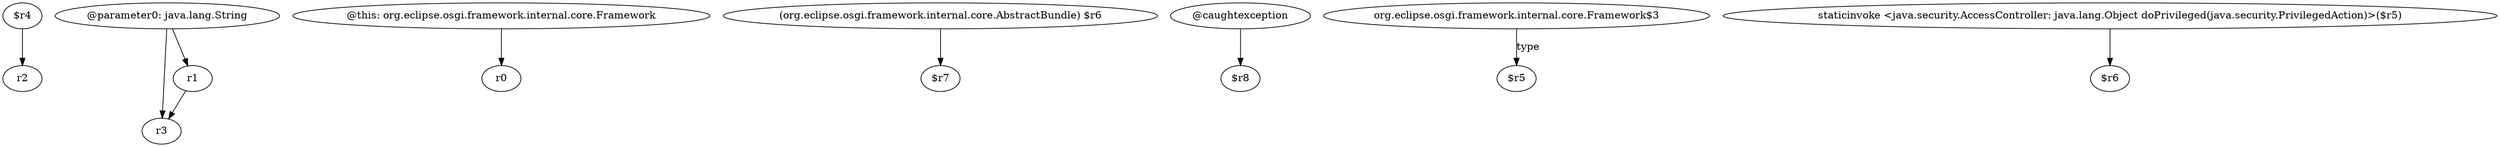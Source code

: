 digraph g {
0[label="$r4"]
1[label="r2"]
0->1[label=""]
2[label="@parameter0: java.lang.String"]
3[label="r3"]
2->3[label=""]
4[label="@this: org.eclipse.osgi.framework.internal.core.Framework"]
5[label="r0"]
4->5[label=""]
6[label="(org.eclipse.osgi.framework.internal.core.AbstractBundle) $r6"]
7[label="$r7"]
6->7[label=""]
8[label="@caughtexception"]
9[label="$r8"]
8->9[label=""]
10[label="r1"]
10->3[label=""]
11[label="org.eclipse.osgi.framework.internal.core.Framework$3"]
12[label="$r5"]
11->12[label="type"]
2->10[label=""]
13[label="staticinvoke <java.security.AccessController: java.lang.Object doPrivileged(java.security.PrivilegedAction)>($r5)"]
14[label="$r6"]
13->14[label=""]
}
